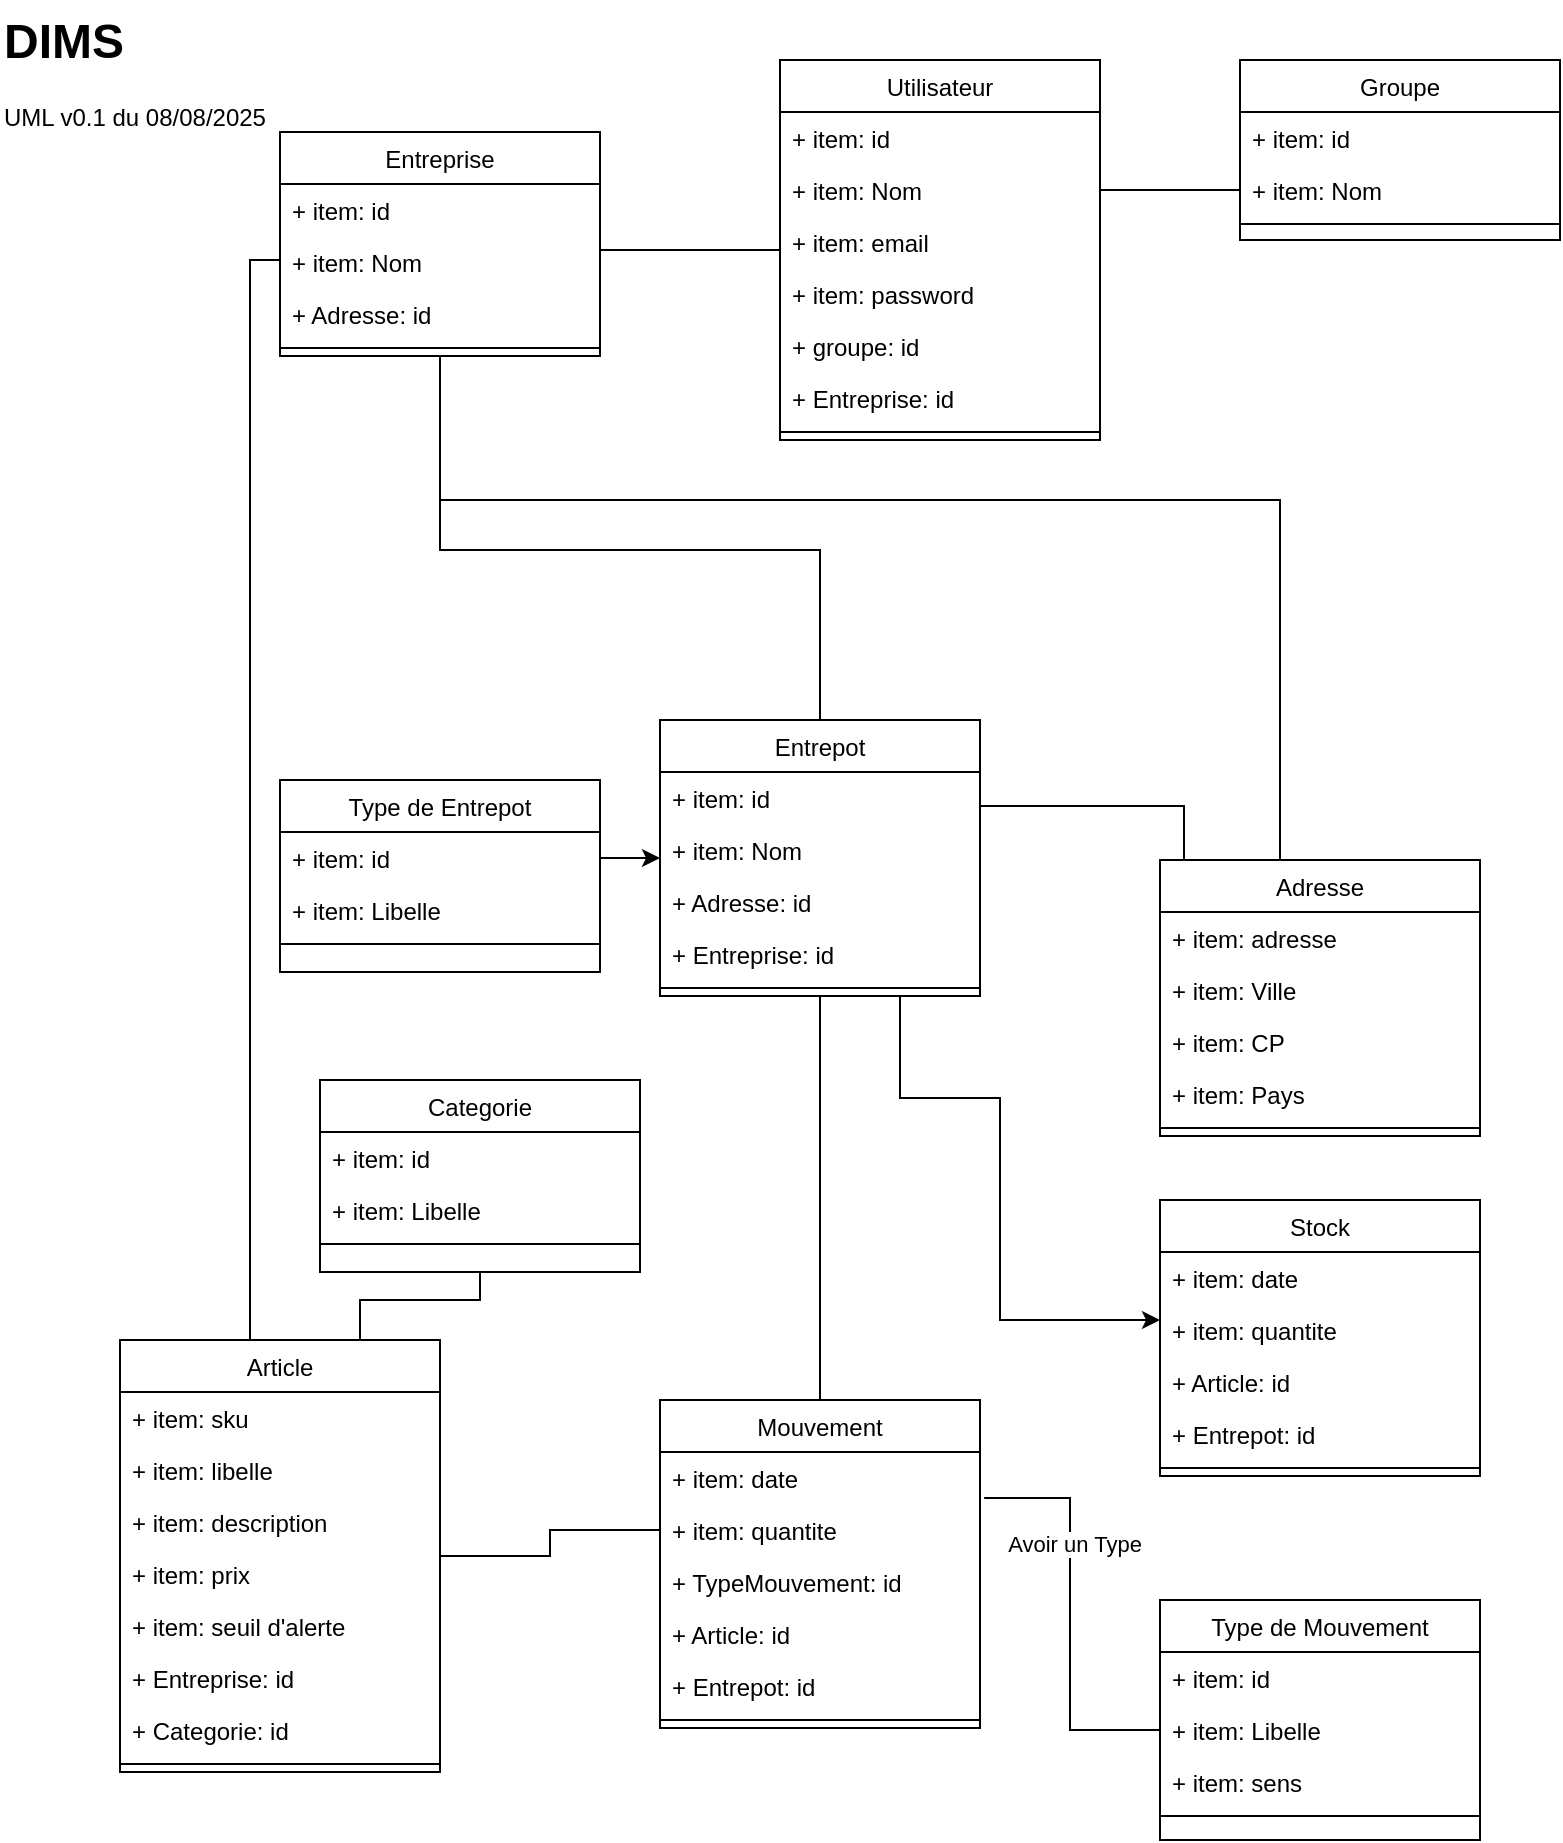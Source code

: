 <mxfile version="26.2.15" pages="2">
  <diagram id="C5RBs43oDa-KdzZeNtuy" name="UML">
    <mxGraphModel dx="1252" dy="813" grid="1" gridSize="10" guides="1" tooltips="1" connect="1" arrows="1" fold="1" page="1" pageScale="1" pageWidth="827" pageHeight="1169" math="0" shadow="0">
      <root>
        <mxCell id="WIyWlLk6GJQsqaUBKTNV-0" />
        <mxCell id="WIyWlLk6GJQsqaUBKTNV-1" parent="WIyWlLk6GJQsqaUBKTNV-0" />
        <mxCell id="rN4paY-inS9pWNmNV3H9-10" style="edgeStyle=orthogonalEdgeStyle;rounded=0;orthogonalLoop=1;jettySize=auto;html=1;shadow=0;strokeColor=default;strokeWidth=1;align=center;verticalAlign=middle;fontFamily=Helvetica;fontSize=11;fontColor=default;labelBackgroundColor=default;elbow=vertical;endArrow=none;endFill=1;endSize=10;curved=0;exitX=0;exitY=0.5;exitDx=0;exitDy=0;startFill=0;" parent="WIyWlLk6GJQsqaUBKTNV-1" source="rN4paY-inS9pWNmNV3H9-41" target="zkfFHV4jXpPFQw0GAbJ--6" edge="1">
          <mxGeometry relative="1" as="geometry">
            <mxPoint x="164" y="88" as="sourcePoint" />
            <mxPoint x="144.96" y="640" as="targetPoint" />
            <Array as="points">
              <mxPoint x="160" y="140" />
              <mxPoint x="145" y="140" />
            </Array>
          </mxGeometry>
        </mxCell>
        <mxCell id="zkfFHV4jXpPFQw0GAbJ--0" value="Entreprise" style="swimlane;fontStyle=0;align=center;verticalAlign=top;childLayout=stackLayout;horizontal=1;startSize=26;horizontalStack=0;resizeParent=1;resizeLast=0;collapsible=1;marginBottom=0;rounded=0;shadow=0;strokeWidth=1;" parent="WIyWlLk6GJQsqaUBKTNV-1" vertex="1">
          <mxGeometry x="160" y="76" width="160" height="112" as="geometry">
            <mxRectangle x="230" y="140" width="160" height="26" as="alternateBounds" />
          </mxGeometry>
        </mxCell>
        <mxCell id="rN4paY-inS9pWNmNV3H9-40" value="+ item: id" style="text;strokeColor=none;fillColor=none;align=left;verticalAlign=top;spacingLeft=4;spacingRight=4;overflow=hidden;rotatable=0;points=[[0,0.5],[1,0.5]];portConstraint=eastwest;whiteSpace=wrap;html=1;" parent="zkfFHV4jXpPFQw0GAbJ--0" vertex="1">
          <mxGeometry y="26" width="160" height="26" as="geometry" />
        </mxCell>
        <mxCell id="rN4paY-inS9pWNmNV3H9-41" value="+ item: Nom" style="text;strokeColor=none;fillColor=none;align=left;verticalAlign=top;spacingLeft=4;spacingRight=4;overflow=hidden;rotatable=0;points=[[0,0.5],[1,0.5]];portConstraint=eastwest;whiteSpace=wrap;html=1;" parent="zkfFHV4jXpPFQw0GAbJ--0" vertex="1">
          <mxGeometry y="52" width="160" height="26" as="geometry" />
        </mxCell>
        <mxCell id="rN4paY-inS9pWNmNV3H9-62" value="+ Adresse: id" style="text;strokeColor=none;fillColor=none;align=left;verticalAlign=top;spacingLeft=4;spacingRight=4;overflow=hidden;rotatable=0;points=[[0,0.5],[1,0.5]];portConstraint=eastwest;whiteSpace=wrap;html=1;" parent="zkfFHV4jXpPFQw0GAbJ--0" vertex="1">
          <mxGeometry y="78" width="160" height="26" as="geometry" />
        </mxCell>
        <mxCell id="zkfFHV4jXpPFQw0GAbJ--4" value="" style="line;html=1;strokeWidth=1;align=left;verticalAlign=middle;spacingTop=-1;spacingLeft=3;spacingRight=3;rotatable=0;labelPosition=right;points=[];portConstraint=eastwest;" parent="zkfFHV4jXpPFQw0GAbJ--0" vertex="1">
          <mxGeometry y="104" width="160" height="8" as="geometry" />
        </mxCell>
        <mxCell id="rN4paY-inS9pWNmNV3H9-51" style="edgeStyle=orthogonalEdgeStyle;rounded=0;orthogonalLoop=1;jettySize=auto;html=1;entryX=0;entryY=0.5;entryDx=0;entryDy=0;shadow=0;strokeColor=default;strokeWidth=1;align=center;verticalAlign=middle;fontFamily=Helvetica;fontSize=11;fontColor=default;labelBackgroundColor=default;elbow=vertical;startFill=0;endArrow=none;endFill=1;endSize=10;curved=0;" parent="WIyWlLk6GJQsqaUBKTNV-1" source="zkfFHV4jXpPFQw0GAbJ--6" target="rN4paY-inS9pWNmNV3H9-22" edge="1">
          <mxGeometry relative="1" as="geometry" />
        </mxCell>
        <mxCell id="4H3FJ27o1Ex8wTnVhQjv-4" style="edgeStyle=orthogonalEdgeStyle;rounded=0;orthogonalLoop=1;jettySize=auto;html=1;exitX=0.75;exitY=0;exitDx=0;exitDy=0;entryX=0.5;entryY=1;entryDx=0;entryDy=0;shadow=0;strokeColor=default;strokeWidth=1;align=center;verticalAlign=middle;fontFamily=Helvetica;fontSize=11;fontColor=default;labelBackgroundColor=default;elbow=vertical;startFill=0;endArrow=none;endFill=1;endSize=10;curved=0;" edge="1" parent="WIyWlLk6GJQsqaUBKTNV-1" source="zkfFHV4jXpPFQw0GAbJ--6" target="4H3FJ27o1Ex8wTnVhQjv-0">
          <mxGeometry relative="1" as="geometry" />
        </mxCell>
        <mxCell id="zkfFHV4jXpPFQw0GAbJ--6" value="Article" style="swimlane;fontStyle=0;align=center;verticalAlign=top;childLayout=stackLayout;horizontal=1;startSize=26;horizontalStack=0;resizeParent=1;resizeLast=0;collapsible=1;marginBottom=0;rounded=0;shadow=0;strokeWidth=1;" parent="WIyWlLk6GJQsqaUBKTNV-1" vertex="1">
          <mxGeometry x="80" y="680" width="160" height="216" as="geometry">
            <mxRectangle x="130" y="380" width="160" height="26" as="alternateBounds" />
          </mxGeometry>
        </mxCell>
        <mxCell id="rN4paY-inS9pWNmNV3H9-37" value="+ item: sku" style="text;strokeColor=none;fillColor=none;align=left;verticalAlign=top;spacingLeft=4;spacingRight=4;overflow=hidden;rotatable=0;points=[[0,0.5],[1,0.5]];portConstraint=eastwest;whiteSpace=wrap;html=1;" parent="zkfFHV4jXpPFQw0GAbJ--6" vertex="1">
          <mxGeometry y="26" width="160" height="26" as="geometry" />
        </mxCell>
        <mxCell id="rN4paY-inS9pWNmNV3H9-38" value="+ item: libelle" style="text;strokeColor=none;fillColor=none;align=left;verticalAlign=top;spacingLeft=4;spacingRight=4;overflow=hidden;rotatable=0;points=[[0,0.5],[1,0.5]];portConstraint=eastwest;whiteSpace=wrap;html=1;" parent="zkfFHV4jXpPFQw0GAbJ--6" vertex="1">
          <mxGeometry y="52" width="160" height="26" as="geometry" />
        </mxCell>
        <mxCell id="bOuzQxT82Z-o3jTAExyf-1" value="+ item: description" style="text;strokeColor=none;fillColor=none;align=left;verticalAlign=top;spacingLeft=4;spacingRight=4;overflow=hidden;rotatable=0;points=[[0,0.5],[1,0.5]];portConstraint=eastwest;whiteSpace=wrap;html=1;" parent="zkfFHV4jXpPFQw0GAbJ--6" vertex="1">
          <mxGeometry y="78" width="160" height="26" as="geometry" />
        </mxCell>
        <mxCell id="bOuzQxT82Z-o3jTAExyf-0" value="+ item: prix" style="text;strokeColor=none;fillColor=none;align=left;verticalAlign=top;spacingLeft=4;spacingRight=4;overflow=hidden;rotatable=0;points=[[0,0.5],[1,0.5]];portConstraint=eastwest;whiteSpace=wrap;html=1;" parent="zkfFHV4jXpPFQw0GAbJ--6" vertex="1">
          <mxGeometry y="104" width="160" height="26" as="geometry" />
        </mxCell>
        <mxCell id="rN4paY-inS9pWNmNV3H9-39" value="+ item: seuil d&#39;alerte" style="text;strokeColor=none;fillColor=none;align=left;verticalAlign=top;spacingLeft=4;spacingRight=4;overflow=hidden;rotatable=0;points=[[0,0.5],[1,0.5]];portConstraint=eastwest;whiteSpace=wrap;html=1;" parent="zkfFHV4jXpPFQw0GAbJ--6" vertex="1">
          <mxGeometry y="130" width="160" height="26" as="geometry" />
        </mxCell>
        <mxCell id="rN4paY-inS9pWNmNV3H9-67" value="+ Entreprise: id" style="text;strokeColor=none;fillColor=none;align=left;verticalAlign=top;spacingLeft=4;spacingRight=4;overflow=hidden;rotatable=0;points=[[0,0.5],[1,0.5]];portConstraint=eastwest;whiteSpace=wrap;html=1;" parent="zkfFHV4jXpPFQw0GAbJ--6" vertex="1">
          <mxGeometry y="156" width="160" height="26" as="geometry" />
        </mxCell>
        <mxCell id="4H3FJ27o1Ex8wTnVhQjv-5" value="+ Categorie: id" style="text;strokeColor=none;fillColor=none;align=left;verticalAlign=top;spacingLeft=4;spacingRight=4;overflow=hidden;rotatable=0;points=[[0,0.5],[1,0.5]];portConstraint=eastwest;whiteSpace=wrap;html=1;" vertex="1" parent="zkfFHV4jXpPFQw0GAbJ--6">
          <mxGeometry y="182" width="160" height="26" as="geometry" />
        </mxCell>
        <mxCell id="zkfFHV4jXpPFQw0GAbJ--9" value="" style="line;html=1;strokeWidth=1;align=left;verticalAlign=middle;spacingTop=-1;spacingLeft=3;spacingRight=3;rotatable=0;labelPosition=right;points=[];portConstraint=eastwest;" parent="zkfFHV4jXpPFQw0GAbJ--6" vertex="1">
          <mxGeometry y="208" width="160" height="8" as="geometry" />
        </mxCell>
        <mxCell id="bOuzQxT82Z-o3jTAExyf-15" style="edgeStyle=orthogonalEdgeStyle;rounded=0;orthogonalLoop=1;jettySize=auto;html=1;exitX=0.75;exitY=1;exitDx=0;exitDy=0;" parent="WIyWlLk6GJQsqaUBKTNV-1" source="zkfFHV4jXpPFQw0GAbJ--13" target="bOuzQxT82Z-o3jTAExyf-8" edge="1">
          <mxGeometry relative="1" as="geometry">
            <Array as="points">
              <mxPoint x="470" y="559" />
              <mxPoint x="520" y="559" />
              <mxPoint x="520" y="670" />
            </Array>
          </mxGeometry>
        </mxCell>
        <mxCell id="zkfFHV4jXpPFQw0GAbJ--13" value="Entrepot" style="swimlane;fontStyle=0;align=center;verticalAlign=top;childLayout=stackLayout;horizontal=1;startSize=26;horizontalStack=0;resizeParent=1;resizeLast=0;collapsible=1;marginBottom=0;rounded=0;shadow=0;strokeWidth=1;" parent="WIyWlLk6GJQsqaUBKTNV-1" vertex="1">
          <mxGeometry x="350" y="370" width="160" height="138" as="geometry">
            <mxRectangle x="340" y="380" width="170" height="26" as="alternateBounds" />
          </mxGeometry>
        </mxCell>
        <mxCell id="rN4paY-inS9pWNmNV3H9-43" value="+ item: id" style="text;strokeColor=none;fillColor=none;align=left;verticalAlign=top;spacingLeft=4;spacingRight=4;overflow=hidden;rotatable=0;points=[[0,0.5],[1,0.5]];portConstraint=eastwest;whiteSpace=wrap;html=1;" parent="zkfFHV4jXpPFQw0GAbJ--13" vertex="1">
          <mxGeometry y="26" width="160" height="26" as="geometry" />
        </mxCell>
        <mxCell id="rN4paY-inS9pWNmNV3H9-48" value="+ item: Nom" style="text;strokeColor=none;fillColor=none;align=left;verticalAlign=top;spacingLeft=4;spacingRight=4;overflow=hidden;rotatable=0;points=[[0,0.5],[1,0.5]];portConstraint=eastwest;whiteSpace=wrap;html=1;" parent="zkfFHV4jXpPFQw0GAbJ--13" vertex="1">
          <mxGeometry y="52" width="160" height="26" as="geometry" />
        </mxCell>
        <mxCell id="rN4paY-inS9pWNmNV3H9-63" value="+ Adresse: id" style="text;strokeColor=none;fillColor=none;align=left;verticalAlign=top;spacingLeft=4;spacingRight=4;overflow=hidden;rotatable=0;points=[[0,0.5],[1,0.5]];portConstraint=eastwest;whiteSpace=wrap;html=1;" parent="zkfFHV4jXpPFQw0GAbJ--13" vertex="1">
          <mxGeometry y="78" width="160" height="26" as="geometry" />
        </mxCell>
        <mxCell id="rN4paY-inS9pWNmNV3H9-78" value="+ Entreprise: id" style="text;strokeColor=none;fillColor=none;align=left;verticalAlign=top;spacingLeft=4;spacingRight=4;overflow=hidden;rotatable=0;points=[[0,0.5],[1,0.5]];portConstraint=eastwest;whiteSpace=wrap;html=1;" parent="zkfFHV4jXpPFQw0GAbJ--13" vertex="1">
          <mxGeometry y="104" width="160" height="26" as="geometry" />
        </mxCell>
        <mxCell id="zkfFHV4jXpPFQw0GAbJ--15" value="" style="line;html=1;strokeWidth=1;align=left;verticalAlign=middle;spacingTop=-1;spacingLeft=3;spacingRight=3;rotatable=0;labelPosition=right;points=[];portConstraint=eastwest;" parent="zkfFHV4jXpPFQw0GAbJ--13" vertex="1">
          <mxGeometry y="130" width="160" height="8" as="geometry" />
        </mxCell>
        <mxCell id="zkfFHV4jXpPFQw0GAbJ--16" value="" style="endArrow=none;endSize=10;endFill=1;shadow=0;strokeWidth=1;rounded=0;curved=0;edgeStyle=elbowEdgeStyle;elbow=vertical;startFill=0;strokeColor=default;align=center;verticalAlign=middle;fontFamily=Helvetica;fontSize=11;fontColor=default;labelBackgroundColor=default;" parent="WIyWlLk6GJQsqaUBKTNV-1" source="zkfFHV4jXpPFQw0GAbJ--13" edge="1">
          <mxGeometry width="160" relative="1" as="geometry">
            <mxPoint x="210" y="373" as="sourcePoint" />
            <mxPoint x="240" y="200" as="targetPoint" />
          </mxGeometry>
        </mxCell>
        <mxCell id="zkfFHV4jXpPFQw0GAbJ--26" value="" style="endArrow=none;shadow=0;strokeWidth=1;rounded=0;curved=0;endFill=1;edgeStyle=elbowEdgeStyle;elbow=vertical;exitX=1;exitY=0.5;exitDx=0;exitDy=0;strokeColor=default;align=center;verticalAlign=middle;fontFamily=Helvetica;fontSize=11;fontColor=default;labelBackgroundColor=default;endSize=10;entryX=0.075;entryY=0.019;entryDx=0;entryDy=0;entryPerimeter=0;startFill=0;" parent="WIyWlLk6GJQsqaUBKTNV-1" source="rN4paY-inS9pWNmNV3H9-43" target="rN4paY-inS9pWNmNV3H9-1" edge="1">
          <mxGeometry x="0.5" y="41" relative="1" as="geometry">
            <mxPoint x="150" y="470" as="sourcePoint" />
            <mxPoint x="370" y="493" as="targetPoint" />
            <mxPoint x="-40" y="32" as="offset" />
            <Array as="points">
              <mxPoint x="560" y="413" />
            </Array>
          </mxGeometry>
        </mxCell>
        <mxCell id="rN4paY-inS9pWNmNV3H9-1" value="Adresse" style="swimlane;fontStyle=0;align=center;verticalAlign=top;childLayout=stackLayout;horizontal=1;startSize=26;horizontalStack=0;resizeParent=1;resizeLast=0;collapsible=1;marginBottom=0;rounded=0;shadow=0;strokeWidth=1;" parent="WIyWlLk6GJQsqaUBKTNV-1" vertex="1">
          <mxGeometry x="600" y="440" width="160" height="138" as="geometry">
            <mxRectangle x="550" y="140" width="160" height="26" as="alternateBounds" />
          </mxGeometry>
        </mxCell>
        <mxCell id="rN4paY-inS9pWNmNV3H9-52" value="+ item: adresse" style="text;strokeColor=none;fillColor=none;align=left;verticalAlign=top;spacingLeft=4;spacingRight=4;overflow=hidden;rotatable=0;points=[[0,0.5],[1,0.5]];portConstraint=eastwest;whiteSpace=wrap;html=1;" parent="rN4paY-inS9pWNmNV3H9-1" vertex="1">
          <mxGeometry y="26" width="160" height="26" as="geometry" />
        </mxCell>
        <mxCell id="rN4paY-inS9pWNmNV3H9-53" value="+ item: Ville" style="text;strokeColor=none;fillColor=none;align=left;verticalAlign=top;spacingLeft=4;spacingRight=4;overflow=hidden;rotatable=0;points=[[0,0.5],[1,0.5]];portConstraint=eastwest;whiteSpace=wrap;html=1;" parent="rN4paY-inS9pWNmNV3H9-1" vertex="1">
          <mxGeometry y="52" width="160" height="26" as="geometry" />
        </mxCell>
        <mxCell id="rN4paY-inS9pWNmNV3H9-54" value="+ item: CP" style="text;strokeColor=none;fillColor=none;align=left;verticalAlign=top;spacingLeft=4;spacingRight=4;overflow=hidden;rotatable=0;points=[[0,0.5],[1,0.5]];portConstraint=eastwest;whiteSpace=wrap;html=1;" parent="rN4paY-inS9pWNmNV3H9-1" vertex="1">
          <mxGeometry y="78" width="160" height="26" as="geometry" />
        </mxCell>
        <mxCell id="rN4paY-inS9pWNmNV3H9-55" value="+ item: Pays" style="text;strokeColor=none;fillColor=none;align=left;verticalAlign=top;spacingLeft=4;spacingRight=4;overflow=hidden;rotatable=0;points=[[0,0.5],[1,0.5]];portConstraint=eastwest;whiteSpace=wrap;html=1;" parent="rN4paY-inS9pWNmNV3H9-1" vertex="1">
          <mxGeometry y="104" width="160" height="26" as="geometry" />
        </mxCell>
        <mxCell id="rN4paY-inS9pWNmNV3H9-7" value="" style="line;html=1;strokeWidth=1;align=left;verticalAlign=middle;spacingTop=-1;spacingLeft=3;spacingRight=3;rotatable=0;labelPosition=right;points=[];portConstraint=eastwest;" parent="rN4paY-inS9pWNmNV3H9-1" vertex="1">
          <mxGeometry y="130" width="160" height="8" as="geometry" />
        </mxCell>
        <mxCell id="rN4paY-inS9pWNmNV3H9-11" value="Utilisateur" style="swimlane;fontStyle=0;align=center;verticalAlign=top;childLayout=stackLayout;horizontal=1;startSize=26;horizontalStack=0;resizeParent=1;resizeLast=0;collapsible=1;marginBottom=0;rounded=0;shadow=0;strokeWidth=1;" parent="WIyWlLk6GJQsqaUBKTNV-1" vertex="1">
          <mxGeometry x="410" y="40" width="160" height="190" as="geometry">
            <mxRectangle x="230" y="140" width="160" height="26" as="alternateBounds" />
          </mxGeometry>
        </mxCell>
        <mxCell id="rN4paY-inS9pWNmNV3H9-34" value="+ item: id" style="text;strokeColor=none;fillColor=none;align=left;verticalAlign=top;spacingLeft=4;spacingRight=4;overflow=hidden;rotatable=0;points=[[0,0.5],[1,0.5]];portConstraint=eastwest;whiteSpace=wrap;html=1;" parent="rN4paY-inS9pWNmNV3H9-11" vertex="1">
          <mxGeometry y="26" width="160" height="26" as="geometry" />
        </mxCell>
        <mxCell id="rN4paY-inS9pWNmNV3H9-35" value="+ item: Nom" style="text;strokeColor=none;fillColor=none;align=left;verticalAlign=top;spacingLeft=4;spacingRight=4;overflow=hidden;rotatable=0;points=[[0,0.5],[1,0.5]];portConstraint=eastwest;whiteSpace=wrap;html=1;" parent="rN4paY-inS9pWNmNV3H9-11" vertex="1">
          <mxGeometry y="52" width="160" height="26" as="geometry" />
        </mxCell>
        <mxCell id="rN4paY-inS9pWNmNV3H9-36" value="+ item: email" style="text;strokeColor=none;fillColor=none;align=left;verticalAlign=top;spacingLeft=4;spacingRight=4;overflow=hidden;rotatable=0;points=[[0,0.5],[1,0.5]];portConstraint=eastwest;whiteSpace=wrap;html=1;" parent="rN4paY-inS9pWNmNV3H9-11" vertex="1">
          <mxGeometry y="78" width="160" height="26" as="geometry" />
        </mxCell>
        <mxCell id="rN4paY-inS9pWNmNV3H9-76" value="+ item: password" style="text;strokeColor=none;fillColor=none;align=left;verticalAlign=top;spacingLeft=4;spacingRight=4;overflow=hidden;rotatable=0;points=[[0,0.5],[1,0.5]];portConstraint=eastwest;whiteSpace=wrap;html=1;" parent="rN4paY-inS9pWNmNV3H9-11" vertex="1">
          <mxGeometry y="104" width="160" height="26" as="geometry" />
        </mxCell>
        <mxCell id="rN4paY-inS9pWNmNV3H9-77" value="+ groupe: id" style="text;strokeColor=none;fillColor=none;align=left;verticalAlign=top;spacingLeft=4;spacingRight=4;overflow=hidden;rotatable=0;points=[[0,0.5],[1,0.5]];portConstraint=eastwest;whiteSpace=wrap;html=1;" parent="rN4paY-inS9pWNmNV3H9-11" vertex="1">
          <mxGeometry y="130" width="160" height="26" as="geometry" />
        </mxCell>
        <mxCell id="rN4paY-inS9pWNmNV3H9-79" value="+ Entreprise: id" style="text;strokeColor=none;fillColor=none;align=left;verticalAlign=top;spacingLeft=4;spacingRight=4;overflow=hidden;rotatable=0;points=[[0,0.5],[1,0.5]];portConstraint=eastwest;whiteSpace=wrap;html=1;" parent="rN4paY-inS9pWNmNV3H9-11" vertex="1">
          <mxGeometry y="156" width="160" height="26" as="geometry" />
        </mxCell>
        <mxCell id="rN4paY-inS9pWNmNV3H9-13" value="" style="line;html=1;strokeWidth=1;align=left;verticalAlign=middle;spacingTop=-1;spacingLeft=3;spacingRight=3;rotatable=0;labelPosition=right;points=[];portConstraint=eastwest;" parent="rN4paY-inS9pWNmNV3H9-11" vertex="1">
          <mxGeometry y="182" width="160" height="8" as="geometry" />
        </mxCell>
        <mxCell id="rN4paY-inS9pWNmNV3H9-14" style="edgeStyle=orthogonalEdgeStyle;rounded=0;orthogonalLoop=1;jettySize=auto;html=1;shadow=0;strokeColor=default;strokeWidth=1;align=center;verticalAlign=middle;fontFamily=Helvetica;fontSize=11;fontColor=default;labelBackgroundColor=default;elbow=vertical;startFill=0;endArrow=none;endFill=1;endSize=10;curved=0;" parent="WIyWlLk6GJQsqaUBKTNV-1" source="rN4paY-inS9pWNmNV3H9-11" target="zkfFHV4jXpPFQw0GAbJ--0" edge="1">
          <mxGeometry relative="1" as="geometry">
            <Array as="points">
              <mxPoint x="530" y="120" />
              <mxPoint x="530" y="120" />
            </Array>
          </mxGeometry>
        </mxCell>
        <mxCell id="rN4paY-inS9pWNmNV3H9-32" style="edgeStyle=orthogonalEdgeStyle;rounded=0;orthogonalLoop=1;jettySize=auto;html=1;shadow=0;strokeColor=default;strokeWidth=1;align=center;verticalAlign=middle;fontFamily=Helvetica;fontSize=11;fontColor=default;labelBackgroundColor=default;elbow=vertical;startFill=0;endArrow=none;endFill=1;endSize=10;curved=0;" parent="WIyWlLk6GJQsqaUBKTNV-1" source="rN4paY-inS9pWNmNV3H9-18" target="zkfFHV4jXpPFQw0GAbJ--13" edge="1">
          <mxGeometry relative="1" as="geometry">
            <mxPoint x="400" y="640" as="sourcePoint" />
            <mxPoint x="450" y="520" as="targetPoint" />
            <Array as="points" />
          </mxGeometry>
        </mxCell>
        <mxCell id="rN4paY-inS9pWNmNV3H9-18" value="Mouvement" style="swimlane;fontStyle=0;align=center;verticalAlign=top;childLayout=stackLayout;horizontal=1;startSize=26;horizontalStack=0;resizeParent=1;resizeLast=0;collapsible=1;marginBottom=0;rounded=0;shadow=0;strokeWidth=1;" parent="WIyWlLk6GJQsqaUBKTNV-1" vertex="1">
          <mxGeometry x="350" y="710" width="160" height="164" as="geometry">
            <mxRectangle x="230" y="140" width="160" height="26" as="alternateBounds" />
          </mxGeometry>
        </mxCell>
        <mxCell id="rN4paY-inS9pWNmNV3H9-23" value="+ item: date" style="text;strokeColor=none;fillColor=none;align=left;verticalAlign=top;spacingLeft=4;spacingRight=4;overflow=hidden;rotatable=0;points=[[0,0.5],[1,0.5]];portConstraint=eastwest;whiteSpace=wrap;html=1;" parent="rN4paY-inS9pWNmNV3H9-18" vertex="1">
          <mxGeometry y="26" width="160" height="26" as="geometry" />
        </mxCell>
        <mxCell id="rN4paY-inS9pWNmNV3H9-22" value="+ item: quantite" style="text;strokeColor=none;fillColor=none;align=left;verticalAlign=top;spacingLeft=4;spacingRight=4;overflow=hidden;rotatable=0;points=[[0,0.5],[1,0.5]];portConstraint=eastwest;whiteSpace=wrap;html=1;" parent="rN4paY-inS9pWNmNV3H9-18" vertex="1">
          <mxGeometry y="52" width="160" height="26" as="geometry" />
        </mxCell>
        <mxCell id="rN4paY-inS9pWNmNV3H9-65" value="+ TypeMouvement: id" style="text;strokeColor=none;fillColor=none;align=left;verticalAlign=top;spacingLeft=4;spacingRight=4;overflow=hidden;rotatable=0;points=[[0,0.5],[1,0.5]];portConstraint=eastwest;whiteSpace=wrap;html=1;" parent="rN4paY-inS9pWNmNV3H9-18" vertex="1">
          <mxGeometry y="78" width="160" height="26" as="geometry" />
        </mxCell>
        <mxCell id="rN4paY-inS9pWNmNV3H9-64" value="+ Article: id" style="text;strokeColor=none;fillColor=none;align=left;verticalAlign=top;spacingLeft=4;spacingRight=4;overflow=hidden;rotatable=0;points=[[0,0.5],[1,0.5]];portConstraint=eastwest;whiteSpace=wrap;html=1;" parent="rN4paY-inS9pWNmNV3H9-18" vertex="1">
          <mxGeometry y="104" width="160" height="26" as="geometry" />
        </mxCell>
        <mxCell id="bOuzQxT82Z-o3jTAExyf-16" value="+ Entrepot: id" style="text;strokeColor=none;fillColor=none;align=left;verticalAlign=top;spacingLeft=4;spacingRight=4;overflow=hidden;rotatable=0;points=[[0,0.5],[1,0.5]];portConstraint=eastwest;whiteSpace=wrap;html=1;" parent="rN4paY-inS9pWNmNV3H9-18" vertex="1">
          <mxGeometry y="130" width="160" height="26" as="geometry" />
        </mxCell>
        <mxCell id="rN4paY-inS9pWNmNV3H9-20" value="" style="line;html=1;strokeWidth=1;align=left;verticalAlign=middle;spacingTop=-1;spacingLeft=3;spacingRight=3;rotatable=0;labelPosition=right;points=[];portConstraint=eastwest;" parent="rN4paY-inS9pWNmNV3H9-18" vertex="1">
          <mxGeometry y="156" width="160" height="8" as="geometry" />
        </mxCell>
        <mxCell id="rN4paY-inS9pWNmNV3H9-24" value="Type de Mouvement" style="swimlane;fontStyle=0;align=center;verticalAlign=top;childLayout=stackLayout;horizontal=1;startSize=26;horizontalStack=0;resizeParent=1;resizeLast=0;collapsible=1;marginBottom=0;rounded=0;shadow=0;strokeWidth=1;" parent="WIyWlLk6GJQsqaUBKTNV-1" vertex="1">
          <mxGeometry x="600" y="810" width="160" height="120" as="geometry">
            <mxRectangle x="230" y="140" width="160" height="26" as="alternateBounds" />
          </mxGeometry>
        </mxCell>
        <mxCell id="rN4paY-inS9pWNmNV3H9-25" value="+ item: id" style="text;strokeColor=none;fillColor=none;align=left;verticalAlign=top;spacingLeft=4;spacingRight=4;overflow=hidden;rotatable=0;points=[[0,0.5],[1,0.5]];portConstraint=eastwest;whiteSpace=wrap;html=1;" parent="rN4paY-inS9pWNmNV3H9-24" vertex="1">
          <mxGeometry y="26" width="160" height="26" as="geometry" />
        </mxCell>
        <mxCell id="rN4paY-inS9pWNmNV3H9-26" value="+ item: Libelle" style="text;strokeColor=none;fillColor=none;align=left;verticalAlign=top;spacingLeft=4;spacingRight=4;overflow=hidden;rotatable=0;points=[[0,0.5],[1,0.5]];portConstraint=eastwest;whiteSpace=wrap;html=1;" parent="rN4paY-inS9pWNmNV3H9-24" vertex="1">
          <mxGeometry y="52" width="160" height="26" as="geometry" />
        </mxCell>
        <mxCell id="rN4paY-inS9pWNmNV3H9-33" value="+ item: sens" style="text;strokeColor=none;fillColor=none;align=left;verticalAlign=top;spacingLeft=4;spacingRight=4;overflow=hidden;rotatable=0;points=[[0,0.5],[1,0.5]];portConstraint=eastwest;whiteSpace=wrap;html=1;" parent="rN4paY-inS9pWNmNV3H9-24" vertex="1">
          <mxGeometry y="78" width="160" height="26" as="geometry" />
        </mxCell>
        <mxCell id="rN4paY-inS9pWNmNV3H9-27" value="" style="line;html=1;strokeWidth=1;align=left;verticalAlign=middle;spacingTop=-1;spacingLeft=3;spacingRight=3;rotatable=0;labelPosition=right;points=[];portConstraint=eastwest;" parent="rN4paY-inS9pWNmNV3H9-24" vertex="1">
          <mxGeometry y="104" width="160" height="8" as="geometry" />
        </mxCell>
        <mxCell id="rN4paY-inS9pWNmNV3H9-29" style="edgeStyle=orthogonalEdgeStyle;rounded=0;orthogonalLoop=1;jettySize=auto;html=1;exitX=0;exitY=0.5;exitDx=0;exitDy=0;entryX=1.013;entryY=-0.115;entryDx=0;entryDy=0;entryPerimeter=0;shadow=0;strokeColor=default;strokeWidth=1;align=center;verticalAlign=middle;fontFamily=Helvetica;fontSize=11;fontColor=default;labelBackgroundColor=default;elbow=vertical;startFill=0;endArrow=none;endFill=1;endSize=10;curved=0;" parent="WIyWlLk6GJQsqaUBKTNV-1" source="rN4paY-inS9pWNmNV3H9-26" target="rN4paY-inS9pWNmNV3H9-22" edge="1">
          <mxGeometry relative="1" as="geometry" />
        </mxCell>
        <mxCell id="rN4paY-inS9pWNmNV3H9-31" value="Avoir un Type" style="edgeLabel;html=1;align=center;verticalAlign=middle;resizable=0;points=[];rounded=0;shadow=0;strokeColor=default;strokeWidth=1;fontFamily=Helvetica;fontSize=11;fontColor=default;labelBackgroundColor=default;" parent="rN4paY-inS9pWNmNV3H9-29" vertex="1" connectable="0">
          <mxGeometry x="0.359" y="-2" relative="1" as="geometry">
            <mxPoint as="offset" />
          </mxGeometry>
        </mxCell>
        <mxCell id="rN4paY-inS9pWNmNV3H9-42" style="edgeStyle=orthogonalEdgeStyle;rounded=0;orthogonalLoop=1;jettySize=auto;html=1;exitX=0.5;exitY=1;exitDx=0;exitDy=0;shadow=0;strokeColor=default;strokeWidth=1;align=center;verticalAlign=middle;fontFamily=Helvetica;fontSize=11;fontColor=default;labelBackgroundColor=default;elbow=vertical;startFill=0;endArrow=none;endFill=1;endSize=10;curved=0;" parent="WIyWlLk6GJQsqaUBKTNV-1" source="zkfFHV4jXpPFQw0GAbJ--0" target="rN4paY-inS9pWNmNV3H9-1" edge="1">
          <mxGeometry relative="1" as="geometry">
            <mxPoint x="210" y="190" as="sourcePoint" />
            <Array as="points">
              <mxPoint x="240" y="260" />
              <mxPoint x="660" y="260" />
            </Array>
          </mxGeometry>
        </mxCell>
        <mxCell id="rN4paY-inS9pWNmNV3H9-56" value="Groupe" style="swimlane;fontStyle=0;align=center;verticalAlign=top;childLayout=stackLayout;horizontal=1;startSize=26;horizontalStack=0;resizeParent=1;resizeLast=0;collapsible=1;marginBottom=0;rounded=0;shadow=0;strokeWidth=1;" parent="WIyWlLk6GJQsqaUBKTNV-1" vertex="1">
          <mxGeometry x="640" y="40" width="160" height="90" as="geometry">
            <mxRectangle x="230" y="140" width="160" height="26" as="alternateBounds" />
          </mxGeometry>
        </mxCell>
        <mxCell id="rN4paY-inS9pWNmNV3H9-57" value="+ item: id" style="text;strokeColor=none;fillColor=none;align=left;verticalAlign=top;spacingLeft=4;spacingRight=4;overflow=hidden;rotatable=0;points=[[0,0.5],[1,0.5]];portConstraint=eastwest;whiteSpace=wrap;html=1;" parent="rN4paY-inS9pWNmNV3H9-56" vertex="1">
          <mxGeometry y="26" width="160" height="26" as="geometry" />
        </mxCell>
        <mxCell id="rN4paY-inS9pWNmNV3H9-58" value="+ item: Nom" style="text;strokeColor=none;fillColor=none;align=left;verticalAlign=top;spacingLeft=4;spacingRight=4;overflow=hidden;rotatable=0;points=[[0,0.5],[1,0.5]];portConstraint=eastwest;whiteSpace=wrap;html=1;" parent="rN4paY-inS9pWNmNV3H9-56" vertex="1">
          <mxGeometry y="52" width="160" height="26" as="geometry" />
        </mxCell>
        <mxCell id="rN4paY-inS9pWNmNV3H9-60" value="" style="line;html=1;strokeWidth=1;align=left;verticalAlign=middle;spacingTop=-1;spacingLeft=3;spacingRight=3;rotatable=0;labelPosition=right;points=[];portConstraint=eastwest;" parent="rN4paY-inS9pWNmNV3H9-56" vertex="1">
          <mxGeometry y="78" width="160" height="8" as="geometry" />
        </mxCell>
        <mxCell id="rN4paY-inS9pWNmNV3H9-61" style="edgeStyle=orthogonalEdgeStyle;rounded=0;orthogonalLoop=1;jettySize=auto;html=1;exitX=1;exitY=0.5;exitDx=0;exitDy=0;entryX=0;entryY=0.5;entryDx=0;entryDy=0;shadow=0;strokeColor=default;strokeWidth=1;align=center;verticalAlign=middle;fontFamily=Helvetica;fontSize=11;fontColor=default;labelBackgroundColor=default;elbow=vertical;startFill=0;endArrow=none;endFill=1;endSize=10;curved=0;" parent="WIyWlLk6GJQsqaUBKTNV-1" source="rN4paY-inS9pWNmNV3H9-35" target="rN4paY-inS9pWNmNV3H9-58" edge="1">
          <mxGeometry relative="1" as="geometry" />
        </mxCell>
        <mxCell id="rN4paY-inS9pWNmNV3H9-68" value="&lt;h1 style=&quot;margin-top: 0px;&quot;&gt;DIMS&lt;/h1&gt;&lt;p&gt;UML v0.1 du 08/08/2025&lt;/p&gt;" style="text;html=1;whiteSpace=wrap;overflow=hidden;rounded=0;" parent="WIyWlLk6GJQsqaUBKTNV-1" vertex="1">
          <mxGeometry x="20" y="10" width="180" height="80" as="geometry" />
        </mxCell>
        <mxCell id="bOuzQxT82Z-o3jTAExyf-2" value="Type de Entrepot" style="swimlane;fontStyle=0;align=center;verticalAlign=top;childLayout=stackLayout;horizontal=1;startSize=26;horizontalStack=0;resizeParent=1;resizeLast=0;collapsible=1;marginBottom=0;rounded=0;shadow=0;strokeWidth=1;" parent="WIyWlLk6GJQsqaUBKTNV-1" vertex="1">
          <mxGeometry x="160" y="400" width="160" height="96" as="geometry">
            <mxRectangle x="230" y="140" width="160" height="26" as="alternateBounds" />
          </mxGeometry>
        </mxCell>
        <mxCell id="bOuzQxT82Z-o3jTAExyf-3" value="+ item: id" style="text;strokeColor=none;fillColor=none;align=left;verticalAlign=top;spacingLeft=4;spacingRight=4;overflow=hidden;rotatable=0;points=[[0,0.5],[1,0.5]];portConstraint=eastwest;whiteSpace=wrap;html=1;" parent="bOuzQxT82Z-o3jTAExyf-2" vertex="1">
          <mxGeometry y="26" width="160" height="26" as="geometry" />
        </mxCell>
        <mxCell id="bOuzQxT82Z-o3jTAExyf-4" value="+ item: Libelle" style="text;strokeColor=none;fillColor=none;align=left;verticalAlign=top;spacingLeft=4;spacingRight=4;overflow=hidden;rotatable=0;points=[[0,0.5],[1,0.5]];portConstraint=eastwest;whiteSpace=wrap;html=1;" parent="bOuzQxT82Z-o3jTAExyf-2" vertex="1">
          <mxGeometry y="52" width="160" height="26" as="geometry" />
        </mxCell>
        <mxCell id="bOuzQxT82Z-o3jTAExyf-6" value="" style="line;html=1;strokeWidth=1;align=left;verticalAlign=middle;spacingTop=-1;spacingLeft=3;spacingRight=3;rotatable=0;labelPosition=right;points=[];portConstraint=eastwest;" parent="bOuzQxT82Z-o3jTAExyf-2" vertex="1">
          <mxGeometry y="78" width="160" height="8" as="geometry" />
        </mxCell>
        <mxCell id="bOuzQxT82Z-o3jTAExyf-7" style="edgeStyle=orthogonalEdgeStyle;rounded=0;orthogonalLoop=1;jettySize=auto;html=1;exitX=1;exitY=0.5;exitDx=0;exitDy=0;" parent="WIyWlLk6GJQsqaUBKTNV-1" source="bOuzQxT82Z-o3jTAExyf-3" target="zkfFHV4jXpPFQw0GAbJ--13" edge="1">
          <mxGeometry relative="1" as="geometry" />
        </mxCell>
        <mxCell id="bOuzQxT82Z-o3jTAExyf-8" value="Stock" style="swimlane;fontStyle=0;align=center;verticalAlign=top;childLayout=stackLayout;horizontal=1;startSize=26;horizontalStack=0;resizeParent=1;resizeLast=0;collapsible=1;marginBottom=0;rounded=0;shadow=0;strokeWidth=1;" parent="WIyWlLk6GJQsqaUBKTNV-1" vertex="1">
          <mxGeometry x="600" y="610" width="160" height="138" as="geometry">
            <mxRectangle x="230" y="140" width="160" height="26" as="alternateBounds" />
          </mxGeometry>
        </mxCell>
        <mxCell id="bOuzQxT82Z-o3jTAExyf-9" value="+ item: date" style="text;strokeColor=none;fillColor=none;align=left;verticalAlign=top;spacingLeft=4;spacingRight=4;overflow=hidden;rotatable=0;points=[[0,0.5],[1,0.5]];portConstraint=eastwest;whiteSpace=wrap;html=1;" parent="bOuzQxT82Z-o3jTAExyf-8" vertex="1">
          <mxGeometry y="26" width="160" height="26" as="geometry" />
        </mxCell>
        <mxCell id="bOuzQxT82Z-o3jTAExyf-10" value="+ item: quantite" style="text;strokeColor=none;fillColor=none;align=left;verticalAlign=top;spacingLeft=4;spacingRight=4;overflow=hidden;rotatable=0;points=[[0,0.5],[1,0.5]];portConstraint=eastwest;whiteSpace=wrap;html=1;" parent="bOuzQxT82Z-o3jTAExyf-8" vertex="1">
          <mxGeometry y="52" width="160" height="26" as="geometry" />
        </mxCell>
        <mxCell id="bOuzQxT82Z-o3jTAExyf-14" value="+ Article: id" style="text;strokeColor=none;fillColor=none;align=left;verticalAlign=top;spacingLeft=4;spacingRight=4;overflow=hidden;rotatable=0;points=[[0,0.5],[1,0.5]];portConstraint=eastwest;whiteSpace=wrap;html=1;" parent="bOuzQxT82Z-o3jTAExyf-8" vertex="1">
          <mxGeometry y="78" width="160" height="26" as="geometry" />
        </mxCell>
        <mxCell id="bOuzQxT82Z-o3jTAExyf-17" value="+ Entrepot: id" style="text;strokeColor=none;fillColor=none;align=left;verticalAlign=top;spacingLeft=4;spacingRight=4;overflow=hidden;rotatable=0;points=[[0,0.5],[1,0.5]];portConstraint=eastwest;whiteSpace=wrap;html=1;" parent="bOuzQxT82Z-o3jTAExyf-8" vertex="1">
          <mxGeometry y="104" width="160" height="26" as="geometry" />
        </mxCell>
        <mxCell id="bOuzQxT82Z-o3jTAExyf-13" value="" style="line;html=1;strokeWidth=1;align=left;verticalAlign=middle;spacingTop=-1;spacingLeft=3;spacingRight=3;rotatable=0;labelPosition=right;points=[];portConstraint=eastwest;" parent="bOuzQxT82Z-o3jTAExyf-8" vertex="1">
          <mxGeometry y="130" width="160" height="8" as="geometry" />
        </mxCell>
        <mxCell id="4H3FJ27o1Ex8wTnVhQjv-0" value="Categorie" style="swimlane;fontStyle=0;align=center;verticalAlign=top;childLayout=stackLayout;horizontal=1;startSize=26;horizontalStack=0;resizeParent=1;resizeLast=0;collapsible=1;marginBottom=0;rounded=0;shadow=0;strokeWidth=1;" vertex="1" parent="WIyWlLk6GJQsqaUBKTNV-1">
          <mxGeometry x="180" y="550" width="160" height="96" as="geometry">
            <mxRectangle x="230" y="140" width="160" height="26" as="alternateBounds" />
          </mxGeometry>
        </mxCell>
        <mxCell id="4H3FJ27o1Ex8wTnVhQjv-1" value="+ item: id" style="text;strokeColor=none;fillColor=none;align=left;verticalAlign=top;spacingLeft=4;spacingRight=4;overflow=hidden;rotatable=0;points=[[0,0.5],[1,0.5]];portConstraint=eastwest;whiteSpace=wrap;html=1;" vertex="1" parent="4H3FJ27o1Ex8wTnVhQjv-0">
          <mxGeometry y="26" width="160" height="26" as="geometry" />
        </mxCell>
        <mxCell id="4H3FJ27o1Ex8wTnVhQjv-2" value="+ item: Libelle" style="text;strokeColor=none;fillColor=none;align=left;verticalAlign=top;spacingLeft=4;spacingRight=4;overflow=hidden;rotatable=0;points=[[0,0.5],[1,0.5]];portConstraint=eastwest;whiteSpace=wrap;html=1;" vertex="1" parent="4H3FJ27o1Ex8wTnVhQjv-0">
          <mxGeometry y="52" width="160" height="26" as="geometry" />
        </mxCell>
        <mxCell id="4H3FJ27o1Ex8wTnVhQjv-3" value="" style="line;html=1;strokeWidth=1;align=left;verticalAlign=middle;spacingTop=-1;spacingLeft=3;spacingRight=3;rotatable=0;labelPosition=right;points=[];portConstraint=eastwest;" vertex="1" parent="4H3FJ27o1Ex8wTnVhQjv-0">
          <mxGeometry y="78" width="160" height="8" as="geometry" />
        </mxCell>
      </root>
    </mxGraphModel>
  </diagram>
  <diagram id="DcgR3BhAe2WsCExk8lZh" name="Route">
    <mxGraphModel dx="1252" dy="813" grid="1" gridSize="10" guides="1" tooltips="1" connect="1" arrows="1" fold="1" page="1" pageScale="1" pageWidth="827" pageHeight="1169" math="0" shadow="0">
      <root>
        <mxCell id="0" />
        <mxCell id="1" parent="0" />
        <mxCell id="Lv-XgtC1JxAW-xk_szcO-4" value="" style="rounded=0;whiteSpace=wrap;html=1;fillColor=#fff2cc;strokeColor=#d6b656;" vertex="1" parent="1">
          <mxGeometry x="540" y="320" width="280" height="370" as="geometry" />
        </mxCell>
        <mxCell id="Lv-XgtC1JxAW-xk_szcO-2" value="" style="rounded=0;whiteSpace=wrap;html=1;fillColor=#f8cecc;strokeColor=#b85450;" vertex="1" parent="1">
          <mxGeometry x="250" y="320" width="290" height="370" as="geometry" />
        </mxCell>
        <mxCell id="Lv-XgtC1JxAW-xk_szcO-1" value="" style="rounded=0;whiteSpace=wrap;html=1;fillColor=#dae8fc;strokeColor=#6c8ebf;" vertex="1" parent="1">
          <mxGeometry x="40" y="320" width="210" height="370" as="geometry" />
        </mxCell>
        <mxCell id="1XMidjeF2n-DxjDHbI8S-8" style="edgeStyle=orthogonalEdgeStyle;rounded=0;orthogonalLoop=1;jettySize=auto;html=1;entryX=0.5;entryY=0;entryDx=0;entryDy=0;exitX=0.5;exitY=1;exitDx=0;exitDy=0;" parent="1" source="1XMidjeF2n-DxjDHbI8S-17" target="1XMidjeF2n-DxjDHbI8S-4" edge="1">
          <mxGeometry relative="1" as="geometry">
            <mxPoint x="390" y="330" as="sourcePoint" />
          </mxGeometry>
        </mxCell>
        <mxCell id="1XMidjeF2n-DxjDHbI8S-13" style="edgeStyle=orthogonalEdgeStyle;rounded=0;orthogonalLoop=1;jettySize=auto;html=1;exitX=0.5;exitY=1;exitDx=0;exitDy=0;entryX=0.5;entryY=0;entryDx=0;entryDy=0;" parent="1" source="1XMidjeF2n-DxjDHbI8S-1" target="1XMidjeF2n-DxjDHbI8S-3" edge="1">
          <mxGeometry relative="1" as="geometry">
            <mxPoint x="375" y="180" as="targetPoint" />
          </mxGeometry>
        </mxCell>
        <mxCell id="1XMidjeF2n-DxjDHbI8S-1" value="index" style="rounded=1;whiteSpace=wrap;html=1;" parent="1" vertex="1">
          <mxGeometry x="315" y="30" width="120" height="50" as="geometry" />
        </mxCell>
        <mxCell id="1XMidjeF2n-DxjDHbI8S-27" style="edgeStyle=orthogonalEdgeStyle;rounded=0;orthogonalLoop=1;jettySize=auto;html=1;exitX=0.5;exitY=1;exitDx=0;exitDy=0;entryX=0.5;entryY=0;entryDx=0;entryDy=0;" parent="1" source="1XMidjeF2n-DxjDHbI8S-3" target="1XMidjeF2n-DxjDHbI8S-17" edge="1">
          <mxGeometry relative="1" as="geometry" />
        </mxCell>
        <mxCell id="1XMidjeF2n-DxjDHbI8S-32" value="OK" style="edgeLabel;html=1;align=center;verticalAlign=middle;resizable=0;points=[];" parent="1XMidjeF2n-DxjDHbI8S-27" vertex="1" connectable="0">
          <mxGeometry x="-0.2" y="-3" relative="1" as="geometry">
            <mxPoint as="offset" />
          </mxGeometry>
        </mxCell>
        <mxCell id="1XMidjeF2n-DxjDHbI8S-31" style="edgeStyle=orthogonalEdgeStyle;rounded=0;orthogonalLoop=1;jettySize=auto;html=1;entryX=0;entryY=0.5;entryDx=0;entryDy=0;" parent="1" source="1XMidjeF2n-DxjDHbI8S-3" target="1XMidjeF2n-DxjDHbI8S-1" edge="1">
          <mxGeometry relative="1" as="geometry">
            <Array as="points">
              <mxPoint x="250" y="160" />
              <mxPoint x="250" y="55" />
            </Array>
          </mxGeometry>
        </mxCell>
        <mxCell id="1XMidjeF2n-DxjDHbI8S-33" value="NOK" style="edgeLabel;html=1;align=center;verticalAlign=middle;resizable=0;points=[];" parent="1XMidjeF2n-DxjDHbI8S-31" vertex="1" connectable="0">
          <mxGeometry x="-0.026" y="3" relative="1" as="geometry">
            <mxPoint as="offset" />
          </mxGeometry>
        </mxCell>
        <mxCell id="1XMidjeF2n-DxjDHbI8S-3" value="Connexion" style="rounded=1;whiteSpace=wrap;html=1;" parent="1" vertex="1">
          <mxGeometry x="315" y="130" width="120" height="50" as="geometry" />
        </mxCell>
        <mxCell id="1XMidjeF2n-DxjDHbI8S-25" style="edgeStyle=orthogonalEdgeStyle;rounded=0;orthogonalLoop=1;jettySize=auto;html=1;exitX=0.5;exitY=1;exitDx=0;exitDy=0;" parent="1" source="1XMidjeF2n-DxjDHbI8S-4" target="1XMidjeF2n-DxjDHbI8S-24" edge="1">
          <mxGeometry relative="1" as="geometry" />
        </mxCell>
        <mxCell id="1XMidjeF2n-DxjDHbI8S-4" value="Catalogue" style="rounded=1;whiteSpace=wrap;html=1;" parent="1" vertex="1">
          <mxGeometry x="85" y="430" width="120" height="60" as="geometry" />
        </mxCell>
        <mxCell id="Lv-XgtC1JxAW-xk_szcO-7" style="edgeStyle=orthogonalEdgeStyle;rounded=0;orthogonalLoop=1;jettySize=auto;html=1;exitX=0.5;exitY=1;exitDx=0;exitDy=0;" edge="1" parent="1" source="1XMidjeF2n-DxjDHbI8S-6" target="Lv-XgtC1JxAW-xk_szcO-6">
          <mxGeometry relative="1" as="geometry" />
        </mxCell>
        <mxCell id="1XMidjeF2n-DxjDHbI8S-6" value="Entreprot" style="rounded=1;whiteSpace=wrap;html=1;" parent="1" vertex="1">
          <mxGeometry x="315" y="430" width="120" height="60" as="geometry" />
        </mxCell>
        <mxCell id="1XMidjeF2n-DxjDHbI8S-20" style="edgeStyle=orthogonalEdgeStyle;rounded=0;orthogonalLoop=1;jettySize=auto;html=1;exitX=0.5;exitY=1;exitDx=0;exitDy=0;entryX=0.5;entryY=0;entryDx=0;entryDy=0;" parent="1" source="1XMidjeF2n-DxjDHbI8S-7" edge="1" target="1XMidjeF2n-DxjDHbI8S-21">
          <mxGeometry relative="1" as="geometry">
            <mxPoint x="610" y="600" as="targetPoint" />
          </mxGeometry>
        </mxCell>
        <mxCell id="1XMidjeF2n-DxjDHbI8S-7" value="Utilisateur" style="rounded=1;whiteSpace=wrap;html=1;" parent="1" vertex="1">
          <mxGeometry x="560" y="430" width="120" height="60" as="geometry" />
        </mxCell>
        <mxCell id="1XMidjeF2n-DxjDHbI8S-16" style="edgeStyle=orthogonalEdgeStyle;rounded=0;orthogonalLoop=1;jettySize=auto;html=1;exitX=0.5;exitY=1;exitDx=0;exitDy=0;entryX=0.5;entryY=0;entryDx=0;entryDy=0;" parent="1" source="1XMidjeF2n-DxjDHbI8S-17" target="1XMidjeF2n-DxjDHbI8S-6" edge="1">
          <mxGeometry relative="1" as="geometry" />
        </mxCell>
        <mxCell id="1XMidjeF2n-DxjDHbI8S-29" style="edgeStyle=orthogonalEdgeStyle;rounded=0;orthogonalLoop=1;jettySize=auto;html=1;exitX=1;exitY=0.5;exitDx=0;exitDy=0;entryX=0.5;entryY=1;entryDx=0;entryDy=0;" parent="1" source="1XMidjeF2n-DxjDHbI8S-17" target="1XMidjeF2n-DxjDHbI8S-28" edge="1">
          <mxGeometry relative="1" as="geometry">
            <Array as="points">
              <mxPoint x="650" y="270" />
            </Array>
          </mxGeometry>
        </mxCell>
        <mxCell id="Lv-XgtC1JxAW-xk_szcO-5" style="edgeStyle=orthogonalEdgeStyle;rounded=0;orthogonalLoop=1;jettySize=auto;html=1;exitX=0.5;exitY=1;exitDx=0;exitDy=0;" edge="1" parent="1" source="1XMidjeF2n-DxjDHbI8S-17" target="1XMidjeF2n-DxjDHbI8S-7">
          <mxGeometry relative="1" as="geometry" />
        </mxCell>
        <mxCell id="Lv-XgtC1JxAW-xk_szcO-9" style="edgeStyle=orthogonalEdgeStyle;rounded=0;orthogonalLoop=1;jettySize=auto;html=1;exitX=0.5;exitY=1;exitDx=0;exitDy=0;" edge="1" parent="1" source="1XMidjeF2n-DxjDHbI8S-17" target="Lv-XgtC1JxAW-xk_szcO-8">
          <mxGeometry relative="1" as="geometry" />
        </mxCell>
        <mxCell id="1XMidjeF2n-DxjDHbI8S-17" value="Tableau de bord" style="rounded=1;whiteSpace=wrap;html=1;" parent="1" vertex="1">
          <mxGeometry x="315" y="240" width="120" height="50" as="geometry" />
        </mxCell>
        <mxCell id="1XMidjeF2n-DxjDHbI8S-21" value="Profils" style="rounded=1;whiteSpace=wrap;html=1;" parent="1" vertex="1">
          <mxGeometry x="560" y="555" width="120" height="60" as="geometry" />
        </mxCell>
        <mxCell id="1XMidjeF2n-DxjDHbI8S-22" value="Stock" style="rounded=1;whiteSpace=wrap;html=1;" parent="1" vertex="1">
          <mxGeometry x="260" y="560" width="120" height="60" as="geometry" />
        </mxCell>
        <mxCell id="1XMidjeF2n-DxjDHbI8S-23" style="edgeStyle=orthogonalEdgeStyle;rounded=0;orthogonalLoop=1;jettySize=auto;html=1;exitX=0.5;exitY=1;exitDx=0;exitDy=0;entryX=0.5;entryY=0;entryDx=0;entryDy=0;" parent="1" source="1XMidjeF2n-DxjDHbI8S-6" target="1XMidjeF2n-DxjDHbI8S-22" edge="1">
          <mxGeometry relative="1" as="geometry" />
        </mxCell>
        <mxCell id="1XMidjeF2n-DxjDHbI8S-24" value="Fiche Article" style="rounded=1;whiteSpace=wrap;html=1;" parent="1" vertex="1">
          <mxGeometry x="85" y="570" width="120" height="60" as="geometry" />
        </mxCell>
        <mxCell id="1XMidjeF2n-DxjDHbI8S-30" style="edgeStyle=orthogonalEdgeStyle;rounded=0;orthogonalLoop=1;jettySize=auto;html=1;exitX=0.5;exitY=0;exitDx=0;exitDy=0;entryX=1;entryY=0.5;entryDx=0;entryDy=0;" parent="1" source="1XMidjeF2n-DxjDHbI8S-28" target="1XMidjeF2n-DxjDHbI8S-1" edge="1">
          <mxGeometry relative="1" as="geometry" />
        </mxCell>
        <mxCell id="1XMidjeF2n-DxjDHbI8S-28" value="Déconnexion" style="rounded=1;whiteSpace=wrap;html=1;" parent="1" vertex="1">
          <mxGeometry x="590" y="130" width="120" height="60" as="geometry" />
        </mxCell>
        <mxCell id="Lv-XgtC1JxAW-xk_szcO-6" value="Mouvement" style="rounded=1;whiteSpace=wrap;html=1;" vertex="1" parent="1">
          <mxGeometry x="410" y="560" width="120" height="60" as="geometry" />
        </mxCell>
        <mxCell id="Lv-XgtC1JxAW-xk_szcO-8" value="Groupe" style="rounded=1;whiteSpace=wrap;html=1;" vertex="1" parent="1">
          <mxGeometry x="690" y="430" width="120" height="60" as="geometry" />
        </mxCell>
      </root>
    </mxGraphModel>
  </diagram>
</mxfile>
